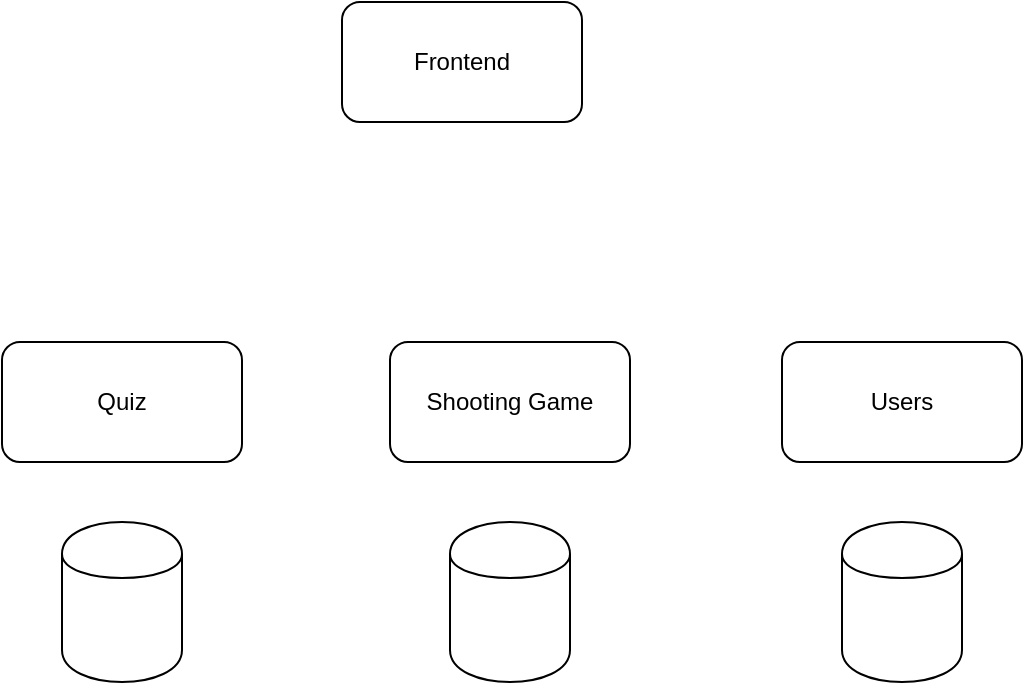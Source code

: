 <mxfile version="12.8.1" type="github">
  <diagram id="URrXIW2YWqUoCIrEll2w" name="Page-1">
    <mxGraphModel dx="2048" dy="1108" grid="1" gridSize="10" guides="1" tooltips="1" connect="1" arrows="1" fold="1" page="1" pageScale="1" pageWidth="827" pageHeight="1169" math="0" shadow="0">
      <root>
        <mxCell id="0" />
        <mxCell id="1" parent="0" />
        <mxCell id="wGlKputrgpSwgv4Di-PG-1" value="Frontend" style="rounded=1;whiteSpace=wrap;html=1;" vertex="1" parent="1">
          <mxGeometry x="330" y="160" width="120" height="60" as="geometry" />
        </mxCell>
        <mxCell id="wGlKputrgpSwgv4Di-PG-2" value="Quiz" style="rounded=1;whiteSpace=wrap;html=1;" vertex="1" parent="1">
          <mxGeometry x="160" y="330" width="120" height="60" as="geometry" />
        </mxCell>
        <mxCell id="wGlKputrgpSwgv4Di-PG-3" value="" style="shape=cylinder;whiteSpace=wrap;html=1;boundedLbl=1;backgroundOutline=1;" vertex="1" parent="1">
          <mxGeometry x="190" y="420" width="60" height="80" as="geometry" />
        </mxCell>
        <mxCell id="wGlKputrgpSwgv4Di-PG-4" value="Shooting Game" style="rounded=1;whiteSpace=wrap;html=1;" vertex="1" parent="1">
          <mxGeometry x="354" y="330" width="120" height="60" as="geometry" />
        </mxCell>
        <mxCell id="wGlKputrgpSwgv4Di-PG-5" value="" style="shape=cylinder;whiteSpace=wrap;html=1;boundedLbl=1;backgroundOutline=1;" vertex="1" parent="1">
          <mxGeometry x="384" y="420" width="60" height="80" as="geometry" />
        </mxCell>
        <mxCell id="wGlKputrgpSwgv4Di-PG-6" value="Users" style="rounded=1;whiteSpace=wrap;html=1;" vertex="1" parent="1">
          <mxGeometry x="550" y="330" width="120" height="60" as="geometry" />
        </mxCell>
        <mxCell id="wGlKputrgpSwgv4Di-PG-7" value="" style="shape=cylinder;whiteSpace=wrap;html=1;boundedLbl=1;backgroundOutline=1;" vertex="1" parent="1">
          <mxGeometry x="580" y="420" width="60" height="80" as="geometry" />
        </mxCell>
      </root>
    </mxGraphModel>
  </diagram>
</mxfile>
